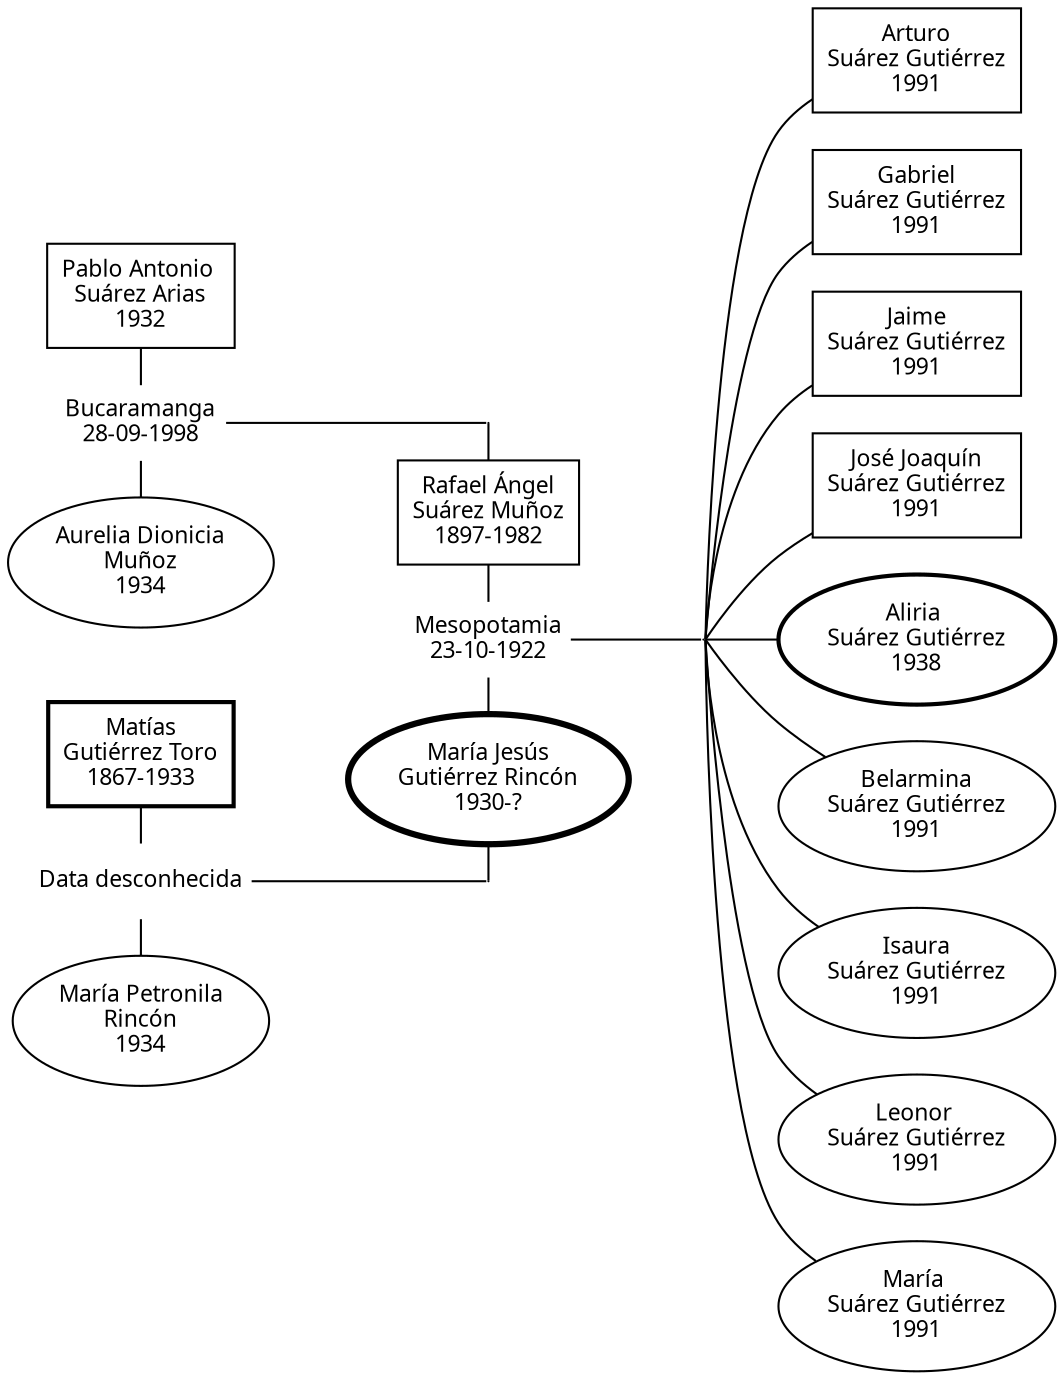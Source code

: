 digraph SuarezGutierrez {
   compound=true;
   // forcelabels=true;
    rankdir=LR
    // splines=ortho
    edge [dir=none];
    node [fontsize=11,fontname="Helvetic Neue LT Std", penwidth=1.0];

    subgraph Gparents {rank=same;
        // men
        node [shape=box, margin=0.1];
        Pasa [label="Pablo Antonio \nSuárez Arias\n1932"];
        Mgt [penwidth=2.0, label="Matías\nGutiérrez Toro\n1867-1933"];
        // women
        node [shape=oval, margin=0.05];
        Adm [label="Aurelia Dionicia\nMuñoz\n1934"];
        Mpr [label="María Petronila\nRincón\n1934"];
        // marriage boxes
        node [shape=plaintext];
        PasaAdm [label="Bucaramanga\n28-09-1998"];
        MgtMpr [label="Data desconhecida"];
        // edges
        Pasa -> PasaAdm -> Adm;
        Mgt -> MgtMpr -> Mpr;
    }

    subgraph parents {rank=same;
        // men
        node [shape=box, margin=0.1];
        Rasm [label="Rafael Ángel\nSuárez Muñoz\n1897-1982"];
        // women
        node [shape=oval, margin=0.05];
        Mjgr [penwidth=3.0, label="María Jesús\nGutiérrez Rincón\n1930-?"];
        // marriage boxes
        node [shape=plaintext];
        RasmMjgr [label="Mesopotamia\n23-10-1922"];
        // dummy points
        node [shape=point,width=0];
        RasmChild;
        MjgrChild;
        // edges
        RasmChild -> Rasm -> RasmMjgr -> Mjgr -> MjgrChild;
    }

    PasaAdm ->  RasmChild;
    MgtMpr -> MjgrChild;

    subgraph Dchildren {rank=same;
        // dummy points
        node [shape=point,width=0];
        RasmMjgrChildren;
    }

    RasmMjgr -> RasmMjgrChildren;

    subgraph children {rank=same;
        node [shape=box, margin=0.1];
        Arsg [label="Arturo\nSuárez Gutiérrez\n1991"];
        Gsg [label="Gabriel\nSuárez Gutiérrez\n1991"];
        Jsg [label="Jaime\nSuárez Gutiérrez\n1991"];
        Jjsg [label="José Joaquín\nSuárez Gutiérrez\n1991"];
        node [shape=oval, margin=0.05];
        Asg [penwidth=2.0, label="Aliria \nSuárez Gutiérrez\n1938"];
        Bsg [label="Belarmina\nSuárez Gutiérrez\n1991"];
        Isg [label="Isaura\nSuárez Gutiérrez\n1991"];
        Lsg [label="Leonor \nSuárez Gutiérrez\n1991"];
        Msg [label="María \nSuárez Gutiérrez\n1991"];
    }

    RasmMjgrChildren -> Arsg;
    RasmMjgrChildren -> Gsg;
    RasmMjgrChildren -> Jsg;
    RasmMjgrChildren -> Jjsg;
    RasmMjgrChildren -> Asg;
    RasmMjgrChildren -> Bsg;
    RasmMjgrChildren -> Isg;
    RasmMjgrChildren -> Lsg;
    RasmMjgrChildren -> Msg;

}
